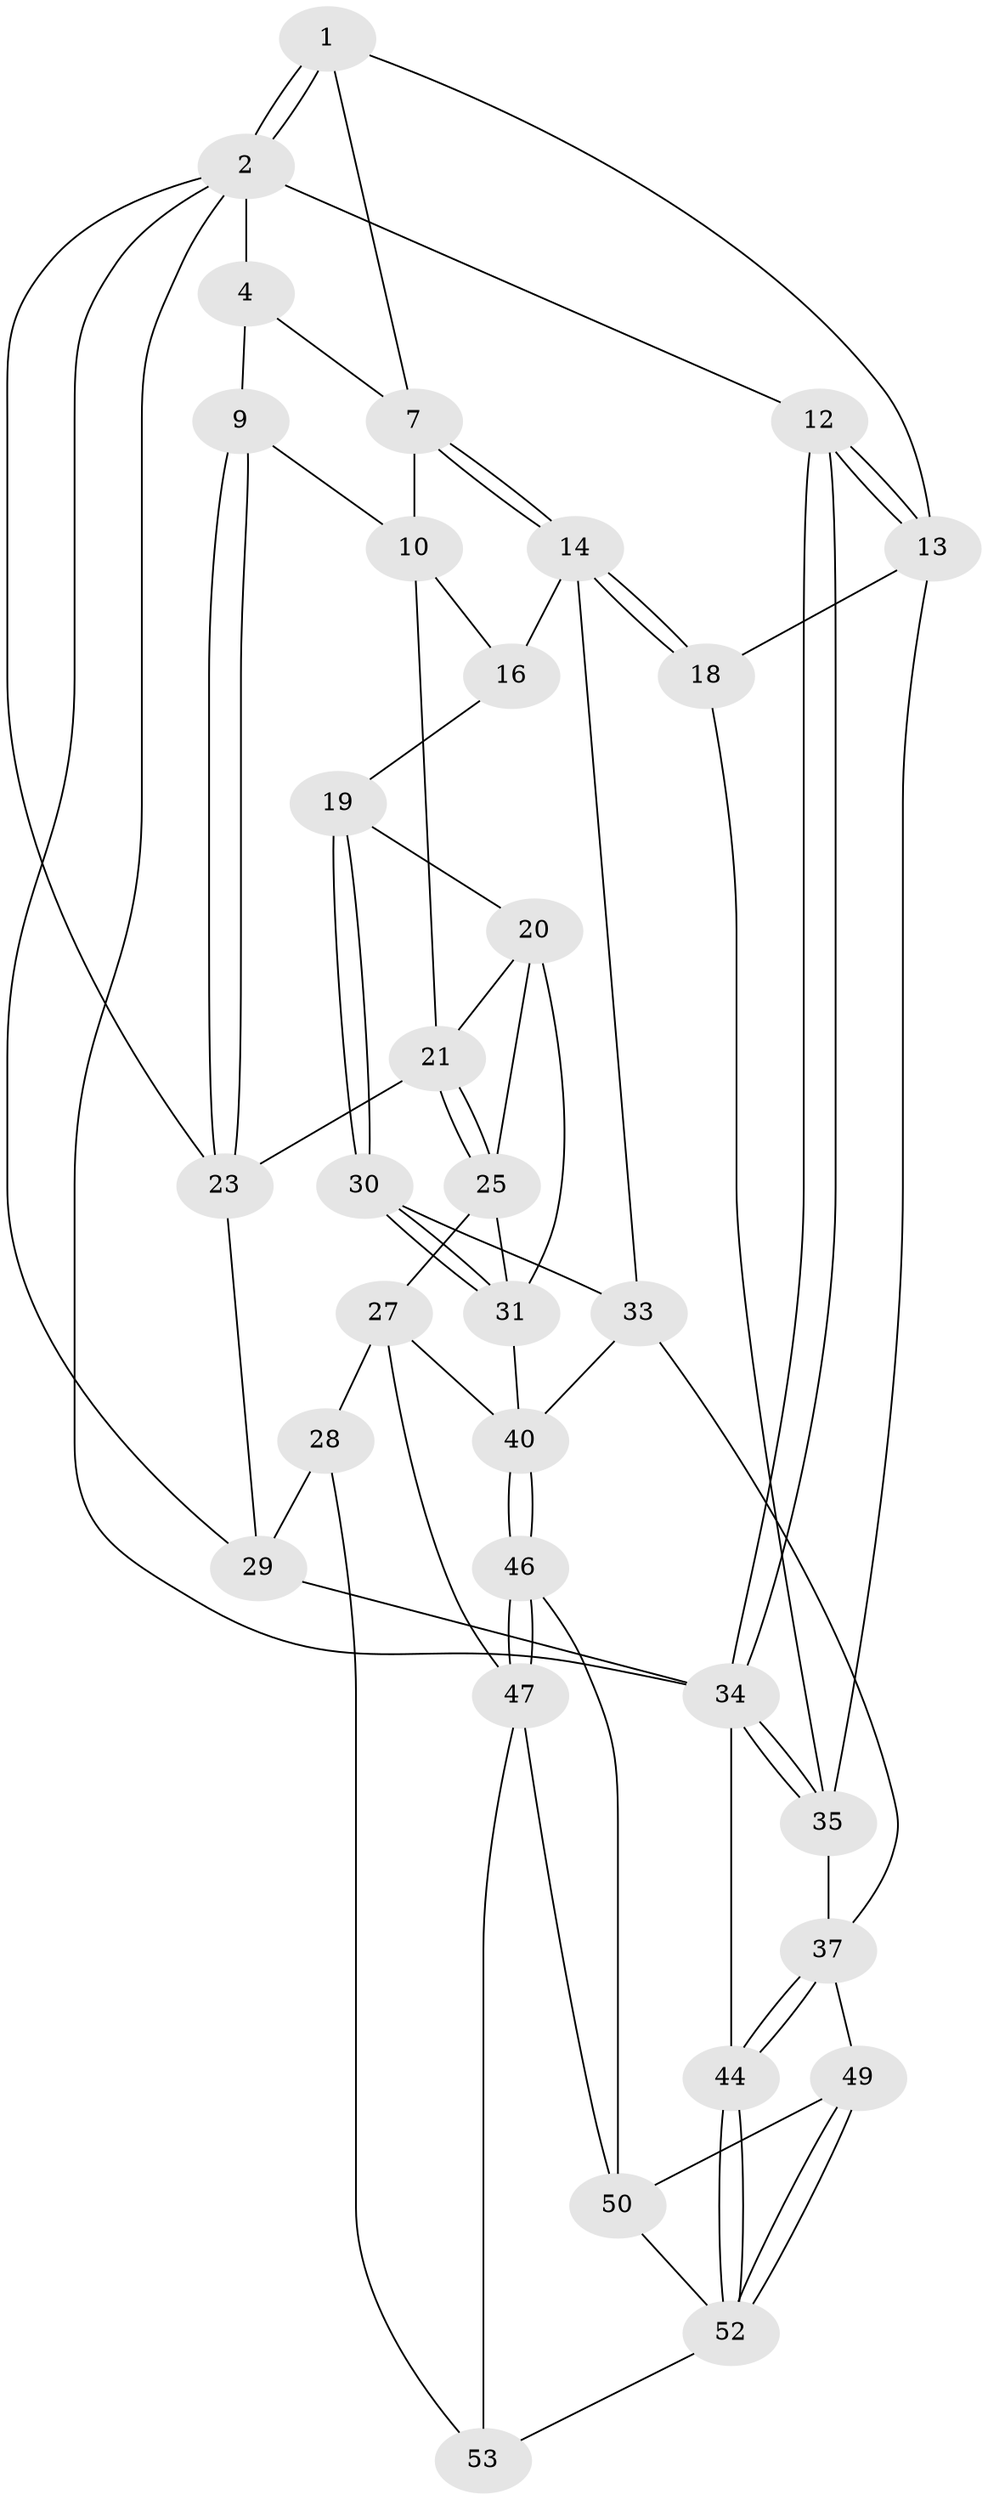 // Generated by graph-tools (version 1.1) at 2025/52/02/27/25 19:52:36]
// undirected, 33 vertices, 76 edges
graph export_dot {
graph [start="1"]
  node [color=gray90,style=filled];
  1 [pos="+1+0",super="+6"];
  2 [pos="+1+0",super="+3"];
  4 [pos="+0+0",super="+5"];
  7 [pos="+0.7765624021370809+0.16514844550615226",super="+8"];
  9 [pos="+0+0"];
  10 [pos="+0.4167434268020246+0.16547571646629775",super="+11"];
  12 [pos="+1+0.3465026284157025"];
  13 [pos="+1+0.3606368287750675",super="+17"];
  14 [pos="+0.6830102731450639+0.4313079229725866",super="+15"];
  16 [pos="+0.47094652635580564+0.17558989681893084"];
  18 [pos="+0.7962329466799136+0.4690596858397634"];
  19 [pos="+0.3652065558045691+0.4098722506463151"];
  20 [pos="+0.3514410945638309+0.4108483180702399",super="+32"];
  21 [pos="+0.21438342794191048+0.3743773768043615",super="+22"];
  23 [pos="+0.16278462938057606+0.30884106963029884",super="+24"];
  25 [pos="+0.16790622601467936+0.5567483969319353",super="+26"];
  27 [pos="+0.05873915915990508+0.6765600256731139",super="+45"];
  28 [pos="+0.0520371179816227+0.677565870289515",super="+54"];
  29 [pos="+0+0.656219863121637",super="+51"];
  30 [pos="+0.49366324705653325+0.49939005540020115"];
  31 [pos="+0.416092221487308+0.619124650076515",super="+42"];
  33 [pos="+0.6408735386593548+0.4560011548514274",super="+39"];
  34 [pos="+1+0.6588440779835569",super="+43"];
  35 [pos="+0.9854630574517044+0.6354866805623579",super="+36"];
  37 [pos="+0.8128208790866205+0.78729693325526",super="+38"];
  40 [pos="+0.4961044172038831+0.7277417437342669",super="+41"];
  44 [pos="+1+1"];
  46 [pos="+0.4774094994247262+0.8722411774842758"];
  47 [pos="+0.3476385101990183+0.962864642387419",super="+48"];
  49 [pos="+0.6065556728557232+0.8425615347512595"];
  50 [pos="+0.5466664992305709+0.8840989687600421",super="+56"];
  52 [pos="+0.8960278865180273+1",super="+55"];
  53 [pos="+0.26137722936080937+1"];
  1 -- 2;
  1 -- 2;
  1 -- 13;
  1 -- 7;
  2 -- 12;
  2 -- 34;
  2 -- 4;
  2 -- 29;
  2 -- 23;
  4 -- 9;
  4 -- 7;
  7 -- 14;
  7 -- 14;
  7 -- 10;
  9 -- 10;
  9 -- 23;
  9 -- 23;
  10 -- 16;
  10 -- 21;
  12 -- 13;
  12 -- 13;
  12 -- 34;
  12 -- 34;
  13 -- 18;
  13 -- 35;
  14 -- 18;
  14 -- 18;
  14 -- 16;
  14 -- 33;
  16 -- 19;
  18 -- 35;
  19 -- 20;
  19 -- 30;
  19 -- 30;
  20 -- 21;
  20 -- 25;
  20 -- 31;
  21 -- 25;
  21 -- 25;
  21 -- 23;
  23 -- 29;
  25 -- 27;
  25 -- 31;
  27 -- 28;
  27 -- 47;
  27 -- 40;
  28 -- 29 [weight=2];
  28 -- 53;
  29 -- 34;
  30 -- 31;
  30 -- 31;
  30 -- 33;
  31 -- 40;
  33 -- 40;
  33 -- 37;
  34 -- 35;
  34 -- 35;
  34 -- 44;
  35 -- 37;
  37 -- 44;
  37 -- 44;
  37 -- 49;
  40 -- 46;
  40 -- 46;
  44 -- 52;
  44 -- 52;
  46 -- 47;
  46 -- 47;
  46 -- 50;
  47 -- 53;
  47 -- 50;
  49 -- 50;
  49 -- 52;
  49 -- 52;
  50 -- 52;
  52 -- 53;
}
